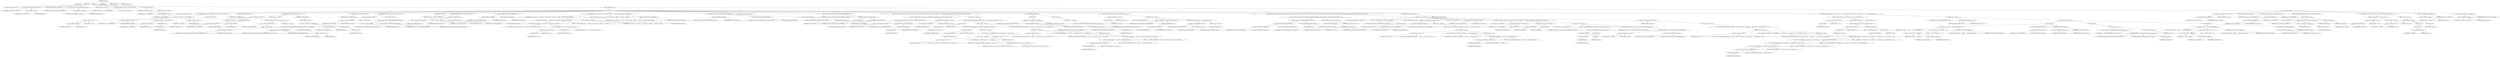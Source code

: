 digraph "execute" {  
"645" [label = <(METHOD,execute)<SUB>310</SUB>> ]
"23" [label = <(PARAM,this)<SUB>310</SUB>> ]
"646" [label = <(BLOCK,&lt;empty&gt;,&lt;empty&gt;)<SUB>310</SUB>> ]
"647" [label = <(LOCAL,File savedDir: java.io.File)> ]
"648" [label = <(&lt;operator&gt;.assignment,File savedDir = this.dir)<SUB>311</SUB>> ]
"649" [label = <(IDENTIFIER,savedDir,File savedDir = this.dir)<SUB>311</SUB>> ]
"650" [label = <(&lt;operator&gt;.fieldAccess,this.dir)<SUB>311</SUB>> ]
"651" [label = <(IDENTIFIER,this,File savedDir = this.dir)<SUB>311</SUB>> ]
"652" [label = <(FIELD_IDENTIFIER,dir,dir)<SUB>311</SUB>> ]
"653" [label = <(LOCAL,String savedAntFile: java.lang.String)> ]
"654" [label = <(&lt;operator&gt;.assignment,String savedAntFile = this.antFile)<SUB>312</SUB>> ]
"655" [label = <(IDENTIFIER,savedAntFile,String savedAntFile = this.antFile)<SUB>312</SUB>> ]
"656" [label = <(&lt;operator&gt;.fieldAccess,this.antFile)<SUB>312</SUB>> ]
"657" [label = <(IDENTIFIER,this,String savedAntFile = this.antFile)<SUB>312</SUB>> ]
"658" [label = <(FIELD_IDENTIFIER,antFile,antFile)<SUB>312</SUB>> ]
"21" [label = <(LOCAL,Vector locals: java.util.Vector)> ]
"659" [label = <(&lt;operator&gt;.assignment,Vector locals = new Vector(targets))<SUB>313</SUB>> ]
"660" [label = <(IDENTIFIER,locals,Vector locals = new Vector(targets))<SUB>313</SUB>> ]
"661" [label = <(&lt;operator&gt;.alloc,new Vector(targets))<SUB>313</SUB>> ]
"662" [label = <(&lt;init&gt;,new Vector(targets))<SUB>313</SUB>> ]
"20" [label = <(IDENTIFIER,locals,new Vector(targets))<SUB>313</SUB>> ]
"663" [label = <(&lt;operator&gt;.fieldAccess,this.targets)<SUB>313</SUB>> ]
"664" [label = <(IDENTIFIER,this,new Vector(targets))<SUB>313</SUB>> ]
"665" [label = <(FIELD_IDENTIFIER,targets,targets)<SUB>313</SUB>> ]
"666" [label = <(CONTROL_STRUCTURE,try,try)<SUB>314</SUB>> ]
"667" [label = <(BLOCK,try,try)<SUB>314</SUB>> ]
"668" [label = <(getNewProject,this.getNewProject())<SUB>315</SUB>> ]
"22" [label = <(IDENTIFIER,this,this.getNewProject())<SUB>315</SUB>> ]
"669" [label = <(CONTROL_STRUCTURE,if (dir == null &amp;&amp; inheritAll),if (dir == null &amp;&amp; inheritAll))<SUB>317</SUB>> ]
"670" [label = <(&lt;operator&gt;.logicalAnd,dir == null &amp;&amp; inheritAll)<SUB>317</SUB>> ]
"671" [label = <(&lt;operator&gt;.equals,dir == null)<SUB>317</SUB>> ]
"672" [label = <(&lt;operator&gt;.fieldAccess,this.dir)<SUB>317</SUB>> ]
"673" [label = <(IDENTIFIER,this,dir == null)<SUB>317</SUB>> ]
"674" [label = <(FIELD_IDENTIFIER,dir,dir)<SUB>317</SUB>> ]
"675" [label = <(LITERAL,null,dir == null)<SUB>317</SUB>> ]
"676" [label = <(&lt;operator&gt;.fieldAccess,this.inheritAll)<SUB>317</SUB>> ]
"677" [label = <(IDENTIFIER,this,dir == null &amp;&amp; inheritAll)<SUB>317</SUB>> ]
"678" [label = <(FIELD_IDENTIFIER,inheritAll,inheritAll)<SUB>317</SUB>> ]
"679" [label = <(BLOCK,&lt;empty&gt;,&lt;empty&gt;)<SUB>317</SUB>> ]
"680" [label = <(&lt;operator&gt;.assignment,this.dir = getBaseDir())<SUB>318</SUB>> ]
"681" [label = <(&lt;operator&gt;.fieldAccess,this.dir)<SUB>318</SUB>> ]
"682" [label = <(IDENTIFIER,this,this.dir = getBaseDir())<SUB>318</SUB>> ]
"683" [label = <(FIELD_IDENTIFIER,dir,dir)<SUB>318</SUB>> ]
"684" [label = <(getBaseDir,getBaseDir())<SUB>318</SUB>> ]
"685" [label = <(getProject,getProject())<SUB>318</SUB>> ]
"24" [label = <(IDENTIFIER,this,getProject())<SUB>318</SUB>> ]
"686" [label = <(initializeProject,this.initializeProject())<SUB>321</SUB>> ]
"25" [label = <(IDENTIFIER,this,this.initializeProject())<SUB>321</SUB>> ]
"687" [label = <(CONTROL_STRUCTURE,if (dir != null),if (dir != null))<SUB>323</SUB>> ]
"688" [label = <(&lt;operator&gt;.notEquals,dir != null)<SUB>323</SUB>> ]
"689" [label = <(&lt;operator&gt;.fieldAccess,this.dir)<SUB>323</SUB>> ]
"690" [label = <(IDENTIFIER,this,dir != null)<SUB>323</SUB>> ]
"691" [label = <(FIELD_IDENTIFIER,dir,dir)<SUB>323</SUB>> ]
"692" [label = <(LITERAL,null,dir != null)<SUB>323</SUB>> ]
"693" [label = <(BLOCK,&lt;empty&gt;,&lt;empty&gt;)<SUB>323</SUB>> ]
"694" [label = <(setBaseDir,setBaseDir(dir))<SUB>324</SUB>> ]
"695" [label = <(&lt;operator&gt;.fieldAccess,this.newProject)<SUB>324</SUB>> ]
"696" [label = <(IDENTIFIER,this,setBaseDir(dir))<SUB>324</SUB>> ]
"697" [label = <(FIELD_IDENTIFIER,newProject,newProject)<SUB>324</SUB>> ]
"698" [label = <(&lt;operator&gt;.fieldAccess,this.dir)<SUB>324</SUB>> ]
"699" [label = <(IDENTIFIER,this,setBaseDir(dir))<SUB>324</SUB>> ]
"700" [label = <(FIELD_IDENTIFIER,dir,dir)<SUB>324</SUB>> ]
"701" [label = <(CONTROL_STRUCTURE,if (savedDir != null),if (savedDir != null))<SUB>325</SUB>> ]
"702" [label = <(&lt;operator&gt;.notEquals,savedDir != null)<SUB>325</SUB>> ]
"703" [label = <(IDENTIFIER,savedDir,savedDir != null)<SUB>325</SUB>> ]
"704" [label = <(LITERAL,null,savedDir != null)<SUB>325</SUB>> ]
"705" [label = <(BLOCK,&lt;empty&gt;,&lt;empty&gt;)<SUB>325</SUB>> ]
"706" [label = <(setInheritedProperty,setInheritedProperty(MagicNames.PROJECT_BASEDIR, dir.getAbsolutePath()))<SUB>327</SUB>> ]
"707" [label = <(&lt;operator&gt;.fieldAccess,this.newProject)<SUB>327</SUB>> ]
"708" [label = <(IDENTIFIER,this,setInheritedProperty(MagicNames.PROJECT_BASEDIR, dir.getAbsolutePath()))<SUB>327</SUB>> ]
"709" [label = <(FIELD_IDENTIFIER,newProject,newProject)<SUB>327</SUB>> ]
"710" [label = <(&lt;operator&gt;.fieldAccess,MagicNames.PROJECT_BASEDIR)<SUB>327</SUB>> ]
"711" [label = <(IDENTIFIER,MagicNames,setInheritedProperty(MagicNames.PROJECT_BASEDIR, dir.getAbsolutePath()))<SUB>327</SUB>> ]
"712" [label = <(FIELD_IDENTIFIER,PROJECT_BASEDIR,PROJECT_BASEDIR)<SUB>327</SUB>> ]
"713" [label = <(getAbsolutePath,dir.getAbsolutePath())<SUB>328</SUB>> ]
"714" [label = <(&lt;operator&gt;.fieldAccess,this.dir)<SUB>328</SUB>> ]
"715" [label = <(IDENTIFIER,this,dir.getAbsolutePath())<SUB>328</SUB>> ]
"716" [label = <(FIELD_IDENTIFIER,dir,dir)<SUB>328</SUB>> ]
"717" [label = <(CONTROL_STRUCTURE,else,else)<SUB>330</SUB>> ]
"718" [label = <(BLOCK,&lt;empty&gt;,&lt;empty&gt;)<SUB>330</SUB>> ]
"719" [label = <(&lt;operator&gt;.assignment,this.dir = getBaseDir())<SUB>331</SUB>> ]
"720" [label = <(&lt;operator&gt;.fieldAccess,this.dir)<SUB>331</SUB>> ]
"721" [label = <(IDENTIFIER,this,this.dir = getBaseDir())<SUB>331</SUB>> ]
"722" [label = <(FIELD_IDENTIFIER,dir,dir)<SUB>331</SUB>> ]
"723" [label = <(getBaseDir,getBaseDir())<SUB>331</SUB>> ]
"724" [label = <(getProject,getProject())<SUB>331</SUB>> ]
"26" [label = <(IDENTIFIER,this,getProject())<SUB>331</SUB>> ]
"725" [label = <(overrideProperties,this.overrideProperties())<SUB>334</SUB>> ]
"27" [label = <(IDENTIFIER,this,this.overrideProperties())<SUB>334</SUB>> ]
"726" [label = <(CONTROL_STRUCTURE,if (antFile == null),if (antFile == null))<SUB>336</SUB>> ]
"727" [label = <(&lt;operator&gt;.equals,antFile == null)<SUB>336</SUB>> ]
"728" [label = <(&lt;operator&gt;.fieldAccess,this.antFile)<SUB>336</SUB>> ]
"729" [label = <(IDENTIFIER,this,antFile == null)<SUB>336</SUB>> ]
"730" [label = <(FIELD_IDENTIFIER,antFile,antFile)<SUB>336</SUB>> ]
"731" [label = <(LITERAL,null,antFile == null)<SUB>336</SUB>> ]
"732" [label = <(BLOCK,&lt;empty&gt;,&lt;empty&gt;)<SUB>336</SUB>> ]
"733" [label = <(&lt;operator&gt;.assignment,this.antFile = Main.DEFAULT_BUILD_FILENAME)<SUB>337</SUB>> ]
"734" [label = <(&lt;operator&gt;.fieldAccess,this.antFile)<SUB>337</SUB>> ]
"735" [label = <(IDENTIFIER,this,this.antFile = Main.DEFAULT_BUILD_FILENAME)<SUB>337</SUB>> ]
"736" [label = <(FIELD_IDENTIFIER,antFile,antFile)<SUB>337</SUB>> ]
"737" [label = <(&lt;operator&gt;.fieldAccess,Main.DEFAULT_BUILD_FILENAME)<SUB>337</SUB>> ]
"738" [label = <(IDENTIFIER,Main,this.antFile = Main.DEFAULT_BUILD_FILENAME)<SUB>337</SUB>> ]
"739" [label = <(FIELD_IDENTIFIER,DEFAULT_BUILD_FILENAME,DEFAULT_BUILD_FILENAME)<SUB>337</SUB>> ]
"740" [label = <(LOCAL,File file: java.io.File)> ]
"741" [label = <(&lt;operator&gt;.assignment,File file = resolveFile(dir, antFile))<SUB>340</SUB>> ]
"742" [label = <(IDENTIFIER,file,File file = resolveFile(dir, antFile))<SUB>340</SUB>> ]
"743" [label = <(resolveFile,resolveFile(dir, antFile))<SUB>340</SUB>> ]
"744" [label = <(&lt;operator&gt;.fieldAccess,Ant.FILE_UTILS)<SUB>340</SUB>> ]
"745" [label = <(IDENTIFIER,Ant,resolveFile(dir, antFile))<SUB>340</SUB>> ]
"746" [label = <(FIELD_IDENTIFIER,FILE_UTILS,FILE_UTILS)<SUB>340</SUB>> ]
"747" [label = <(&lt;operator&gt;.fieldAccess,this.dir)<SUB>340</SUB>> ]
"748" [label = <(IDENTIFIER,this,resolveFile(dir, antFile))<SUB>340</SUB>> ]
"749" [label = <(FIELD_IDENTIFIER,dir,dir)<SUB>340</SUB>> ]
"750" [label = <(&lt;operator&gt;.fieldAccess,this.antFile)<SUB>340</SUB>> ]
"751" [label = <(IDENTIFIER,this,resolveFile(dir, antFile))<SUB>340</SUB>> ]
"752" [label = <(FIELD_IDENTIFIER,antFile,antFile)<SUB>340</SUB>> ]
"753" [label = <(&lt;operator&gt;.assignment,this.antFile = file.getAbsolutePath())<SUB>341</SUB>> ]
"754" [label = <(&lt;operator&gt;.fieldAccess,this.antFile)<SUB>341</SUB>> ]
"755" [label = <(IDENTIFIER,this,this.antFile = file.getAbsolutePath())<SUB>341</SUB>> ]
"756" [label = <(FIELD_IDENTIFIER,antFile,antFile)<SUB>341</SUB>> ]
"757" [label = <(getAbsolutePath,file.getAbsolutePath())<SUB>341</SUB>> ]
"758" [label = <(IDENTIFIER,file,file.getAbsolutePath())<SUB>341</SUB>> ]
"759" [label = <(log,log(&quot;calling target(s) &quot; + ((locals.size() &gt; 0) ? locals.toString() : &quot;[default]&quot;) + &quot; in build file &quot; + antFile, Project.MSG_VERBOSE))<SUB>343</SUB>> ]
"28" [label = <(IDENTIFIER,this,log(&quot;calling target(s) &quot; + ((locals.size() &gt; 0) ? locals.toString() : &quot;[default]&quot;) + &quot; in build file &quot; + antFile, Project.MSG_VERBOSE))<SUB>343</SUB>> ]
"760" [label = <(&lt;operator&gt;.addition,&quot;calling target(s) &quot; + ((locals.size() &gt; 0) ? locals.toString() : &quot;[default]&quot;) + &quot; in build file &quot; + antFile)<SUB>343</SUB>> ]
"761" [label = <(&lt;operator&gt;.addition,&quot;calling target(s) &quot; + ((locals.size() &gt; 0) ? locals.toString() : &quot;[default]&quot;) + &quot; in build file &quot;)<SUB>343</SUB>> ]
"762" [label = <(&lt;operator&gt;.addition,&quot;calling target(s) &quot; + ((locals.size() &gt; 0) ? locals.toString() : &quot;[default]&quot;))<SUB>343</SUB>> ]
"763" [label = <(LITERAL,&quot;calling target(s) &quot;,&quot;calling target(s) &quot; + ((locals.size() &gt; 0) ? locals.toString() : &quot;[default]&quot;))<SUB>343</SUB>> ]
"764" [label = <(&lt;operator&gt;.conditional,(locals.size() &gt; 0) ? locals.toString() : &quot;[default]&quot;)<SUB>344</SUB>> ]
"765" [label = <(&lt;operator&gt;.greaterThan,locals.size() &gt; 0)<SUB>344</SUB>> ]
"766" [label = <(size,locals.size())<SUB>344</SUB>> ]
"767" [label = <(IDENTIFIER,locals,locals.size())<SUB>344</SUB>> ]
"768" [label = <(LITERAL,0,locals.size() &gt; 0)<SUB>344</SUB>> ]
"769" [label = <(toString,locals.toString())<SUB>344</SUB>> ]
"770" [label = <(IDENTIFIER,locals,locals.toString())<SUB>344</SUB>> ]
"771" [label = <(LITERAL,&quot;[default]&quot;,(locals.size() &gt; 0) ? locals.toString() : &quot;[default]&quot;)<SUB>344</SUB>> ]
"772" [label = <(LITERAL,&quot; in build file &quot;,&quot;calling target(s) &quot; + ((locals.size() &gt; 0) ? locals.toString() : &quot;[default]&quot;) + &quot; in build file &quot;)<SUB>345</SUB>> ]
"773" [label = <(&lt;operator&gt;.fieldAccess,this.antFile)<SUB>345</SUB>> ]
"774" [label = <(IDENTIFIER,this,&quot;calling target(s) &quot; + ((locals.size() &gt; 0) ? locals.toString() : &quot;[default]&quot;) + &quot; in build file &quot; + antFile)<SUB>345</SUB>> ]
"775" [label = <(FIELD_IDENTIFIER,antFile,antFile)<SUB>345</SUB>> ]
"776" [label = <(&lt;operator&gt;.fieldAccess,Project.MSG_VERBOSE)<SUB>345</SUB>> ]
"777" [label = <(IDENTIFIER,Project,log(&quot;calling target(s) &quot; + ((locals.size() &gt; 0) ? locals.toString() : &quot;[default]&quot;) + &quot; in build file &quot; + antFile, Project.MSG_VERBOSE))<SUB>345</SUB>> ]
"778" [label = <(FIELD_IDENTIFIER,MSG_VERBOSE,MSG_VERBOSE)<SUB>345</SUB>> ]
"779" [label = <(setUserProperty,setUserProperty(MagicNames.ANT_FILE, antFile))<SUB>346</SUB>> ]
"780" [label = <(&lt;operator&gt;.fieldAccess,this.newProject)<SUB>346</SUB>> ]
"781" [label = <(IDENTIFIER,this,setUserProperty(MagicNames.ANT_FILE, antFile))<SUB>346</SUB>> ]
"782" [label = <(FIELD_IDENTIFIER,newProject,newProject)<SUB>346</SUB>> ]
"783" [label = <(&lt;operator&gt;.fieldAccess,MagicNames.ANT_FILE)<SUB>346</SUB>> ]
"784" [label = <(IDENTIFIER,MagicNames,setUserProperty(MagicNames.ANT_FILE, antFile))<SUB>346</SUB>> ]
"785" [label = <(FIELD_IDENTIFIER,ANT_FILE,ANT_FILE)<SUB>346</SUB>> ]
"786" [label = <(&lt;operator&gt;.fieldAccess,this.antFile)<SUB>346</SUB>> ]
"787" [label = <(IDENTIFIER,this,setUserProperty(MagicNames.ANT_FILE, antFile))<SUB>346</SUB>> ]
"788" [label = <(FIELD_IDENTIFIER,antFile,antFile)<SUB>346</SUB>> ]
"789" [label = <(LOCAL,String thisAntFile: java.lang.String)> ]
"790" [label = <(&lt;operator&gt;.assignment,String thisAntFile = getProperty(MagicNames.ANT_FILE))<SUB>348</SUB>> ]
"791" [label = <(IDENTIFIER,thisAntFile,String thisAntFile = getProperty(MagicNames.ANT_FILE))<SUB>348</SUB>> ]
"792" [label = <(getProperty,getProperty(MagicNames.ANT_FILE))<SUB>348</SUB>> ]
"793" [label = <(getProject,getProject())<SUB>348</SUB>> ]
"29" [label = <(IDENTIFIER,this,getProject())<SUB>348</SUB>> ]
"794" [label = <(&lt;operator&gt;.fieldAccess,MagicNames.ANT_FILE)<SUB>348</SUB>> ]
"795" [label = <(IDENTIFIER,MagicNames,getProperty(MagicNames.ANT_FILE))<SUB>348</SUB>> ]
"796" [label = <(FIELD_IDENTIFIER,ANT_FILE,ANT_FILE)<SUB>348</SUB>> ]
"797" [label = <(CONTROL_STRUCTURE,if (thisAntFile != null &amp;&amp; file.equals(getProject().resolveFile(thisAntFile)) &amp;&amp; getOwningTarget() != null),if (thisAntFile != null &amp;&amp; file.equals(getProject().resolveFile(thisAntFile)) &amp;&amp; getOwningTarget() != null))<SUB>351</SUB>> ]
"798" [label = <(&lt;operator&gt;.logicalAnd,thisAntFile != null &amp;&amp; file.equals(getProject().resolveFile(thisAntFile)) &amp;&amp; getOwningTarget() != null)<SUB>351</SUB>> ]
"799" [label = <(&lt;operator&gt;.logicalAnd,thisAntFile != null &amp;&amp; file.equals(getProject().resolveFile(thisAntFile)))<SUB>351</SUB>> ]
"800" [label = <(&lt;operator&gt;.notEquals,thisAntFile != null)<SUB>351</SUB>> ]
"801" [label = <(IDENTIFIER,thisAntFile,thisAntFile != null)<SUB>351</SUB>> ]
"802" [label = <(LITERAL,null,thisAntFile != null)<SUB>351</SUB>> ]
"803" [label = <(equals,equals(getProject().resolveFile(thisAntFile)))<SUB>352</SUB>> ]
"804" [label = <(IDENTIFIER,file,equals(getProject().resolveFile(thisAntFile)))<SUB>352</SUB>> ]
"805" [label = <(resolveFile,resolveFile(thisAntFile))<SUB>352</SUB>> ]
"806" [label = <(getProject,getProject())<SUB>352</SUB>> ]
"30" [label = <(IDENTIFIER,this,getProject())<SUB>352</SUB>> ]
"807" [label = <(IDENTIFIER,thisAntFile,resolveFile(thisAntFile))<SUB>352</SUB>> ]
"808" [label = <(&lt;operator&gt;.notEquals,getOwningTarget() != null)<SUB>353</SUB>> ]
"809" [label = <(getOwningTarget,getOwningTarget())<SUB>353</SUB>> ]
"31" [label = <(IDENTIFIER,this,getOwningTarget())<SUB>353</SUB>> ]
"810" [label = <(LITERAL,null,getOwningTarget() != null)<SUB>353</SUB>> ]
"811" [label = <(BLOCK,&lt;empty&gt;,&lt;empty&gt;)<SUB>353</SUB>> ]
"812" [label = <(CONTROL_STRUCTURE,if (getOwningTarget().getName().equals(&quot;&quot;)),if (getOwningTarget().getName().equals(&quot;&quot;)))<SUB>355</SUB>> ]
"813" [label = <(equals,equals(&quot;&quot;))<SUB>355</SUB>> ]
"814" [label = <(getName,getName())<SUB>355</SUB>> ]
"815" [label = <(getOwningTarget,getOwningTarget())<SUB>355</SUB>> ]
"32" [label = <(IDENTIFIER,this,getOwningTarget())<SUB>355</SUB>> ]
"816" [label = <(LITERAL,&quot;&quot;,equals(&quot;&quot;))<SUB>355</SUB>> ]
"817" [label = <(BLOCK,&lt;empty&gt;,&lt;empty&gt;)<SUB>355</SUB>> ]
"818" [label = <(CONTROL_STRUCTURE,if (getTaskName().equals(&quot;antcall&quot;)),if (getTaskName().equals(&quot;antcall&quot;)))<SUB>356</SUB>> ]
"819" [label = <(equals,equals(&quot;antcall&quot;))<SUB>356</SUB>> ]
"820" [label = <(getTaskName,getTaskName())<SUB>356</SUB>> ]
"33" [label = <(IDENTIFIER,this,getTaskName())<SUB>356</SUB>> ]
"821" [label = <(LITERAL,&quot;antcall&quot;,equals(&quot;antcall&quot;))<SUB>356</SUB>> ]
"822" [label = <(BLOCK,&lt;empty&gt;,&lt;empty&gt;)<SUB>356</SUB>> ]
"823" [label = <(&lt;operator&gt;.throw,throw new BuildException(&quot;antcall must not be used at&quot; + &quot; the top level.&quot;);)<SUB>357</SUB>> ]
"824" [label = <(BLOCK,&lt;empty&gt;,&lt;empty&gt;)<SUB>357</SUB>> ]
"825" [label = <(&lt;operator&gt;.assignment,&lt;empty&gt;)> ]
"826" [label = <(IDENTIFIER,$obj8,&lt;empty&gt;)> ]
"827" [label = <(&lt;operator&gt;.alloc,new BuildException(&quot;antcall must not be used at&quot; + &quot; the top level.&quot;))<SUB>357</SUB>> ]
"828" [label = <(&lt;init&gt;,new BuildException(&quot;antcall must not be used at&quot; + &quot; the top level.&quot;))<SUB>357</SUB>> ]
"829" [label = <(IDENTIFIER,$obj8,new BuildException(&quot;antcall must not be used at&quot; + &quot; the top level.&quot;))> ]
"830" [label = <(&lt;operator&gt;.addition,&quot;antcall must not be used at&quot; + &quot; the top level.&quot;)<SUB>357</SUB>> ]
"831" [label = <(LITERAL,&quot;antcall must not be used at&quot;,&quot;antcall must not be used at&quot; + &quot; the top level.&quot;)<SUB>357</SUB>> ]
"832" [label = <(LITERAL,&quot; the top level.&quot;,&quot;antcall must not be used at&quot; + &quot; the top level.&quot;)<SUB>358</SUB>> ]
"833" [label = <(IDENTIFIER,$obj8,&lt;empty&gt;)> ]
"834" [label = <(&lt;operator&gt;.throw,throw new BuildException(getTaskName() + &quot; task at the&quot; + &quot; top level must not invoke&quot; + &quot; its own build file.&quot;);)<SUB>360</SUB>> ]
"835" [label = <(BLOCK,&lt;empty&gt;,&lt;empty&gt;)<SUB>360</SUB>> ]
"836" [label = <(&lt;operator&gt;.assignment,&lt;empty&gt;)> ]
"837" [label = <(IDENTIFIER,$obj9,&lt;empty&gt;)> ]
"838" [label = <(&lt;operator&gt;.alloc,new BuildException(getTaskName() + &quot; task at the&quot; + &quot; top level must not invoke&quot; + &quot; its own build file.&quot;))<SUB>360</SUB>> ]
"839" [label = <(&lt;init&gt;,new BuildException(getTaskName() + &quot; task at the&quot; + &quot; top level must not invoke&quot; + &quot; its own build file.&quot;))<SUB>360</SUB>> ]
"840" [label = <(IDENTIFIER,$obj9,new BuildException(getTaskName() + &quot; task at the&quot; + &quot; top level must not invoke&quot; + &quot; its own build file.&quot;))> ]
"841" [label = <(&lt;operator&gt;.addition,getTaskName() + &quot; task at the&quot; + &quot; top level must not invoke&quot; + &quot; its own build file.&quot;)<SUB>360</SUB>> ]
"842" [label = <(&lt;operator&gt;.addition,getTaskName() + &quot; task at the&quot; + &quot; top level must not invoke&quot;)<SUB>360</SUB>> ]
"843" [label = <(&lt;operator&gt;.addition,getTaskName() + &quot; task at the&quot;)<SUB>360</SUB>> ]
"844" [label = <(getTaskName,getTaskName())<SUB>360</SUB>> ]
"34" [label = <(IDENTIFIER,this,getTaskName())<SUB>360</SUB>> ]
"845" [label = <(LITERAL,&quot; task at the&quot;,getTaskName() + &quot; task at the&quot;)<SUB>360</SUB>> ]
"846" [label = <(LITERAL,&quot; top level must not invoke&quot;,getTaskName() + &quot; task at the&quot; + &quot; top level must not invoke&quot;)<SUB>361</SUB>> ]
"847" [label = <(LITERAL,&quot; its own build file.&quot;,getTaskName() + &quot; task at the&quot; + &quot; top level must not invoke&quot; + &quot; its own build file.&quot;)<SUB>362</SUB>> ]
"848" [label = <(IDENTIFIER,$obj9,&lt;empty&gt;)> ]
"849" [label = <(CONTROL_STRUCTURE,try,try)<SUB>366</SUB>> ]
"850" [label = <(BLOCK,try,try)<SUB>366</SUB>> ]
"851" [label = <(configureProject,configureProject(newProject, file))<SUB>367</SUB>> ]
"852" [label = <(IDENTIFIER,ProjectHelper,configureProject(newProject, file))<SUB>367</SUB>> ]
"853" [label = <(&lt;operator&gt;.fieldAccess,this.newProject)<SUB>367</SUB>> ]
"854" [label = <(IDENTIFIER,this,configureProject(newProject, file))<SUB>367</SUB>> ]
"855" [label = <(FIELD_IDENTIFIER,newProject,newProject)<SUB>367</SUB>> ]
"856" [label = <(IDENTIFIER,file,configureProject(newProject, file))<SUB>367</SUB>> ]
"857" [label = <(BLOCK,catch,catch)> ]
"858" [label = <(BLOCK,&lt;empty&gt;,&lt;empty&gt;)<SUB>368</SUB>> ]
"859" [label = <(&lt;operator&gt;.throw,throw ProjectHelper.addLocationToBuildException(ex, getLocation());)<SUB>369</SUB>> ]
"860" [label = <(addLocationToBuildException,addLocationToBuildException(ex, getLocation()))<SUB>369</SUB>> ]
"861" [label = <(IDENTIFIER,ProjectHelper,addLocationToBuildException(ex, getLocation()))<SUB>369</SUB>> ]
"862" [label = <(IDENTIFIER,ex,addLocationToBuildException(ex, getLocation()))<SUB>370</SUB>> ]
"863" [label = <(getLocation,getLocation())<SUB>370</SUB>> ]
"35" [label = <(IDENTIFIER,this,getLocation())<SUB>370</SUB>> ]
"864" [label = <(CONTROL_STRUCTURE,if (locals.size() == 0),if (locals.size() == 0))<SUB>373</SUB>> ]
"865" [label = <(&lt;operator&gt;.equals,locals.size() == 0)<SUB>373</SUB>> ]
"866" [label = <(size,locals.size())<SUB>373</SUB>> ]
"867" [label = <(IDENTIFIER,locals,locals.size())<SUB>373</SUB>> ]
"868" [label = <(LITERAL,0,locals.size() == 0)<SUB>373</SUB>> ]
"869" [label = <(BLOCK,&lt;empty&gt;,&lt;empty&gt;)<SUB>373</SUB>> ]
"870" [label = <(LOCAL,String defaultTarget: java.lang.String)> ]
"871" [label = <(&lt;operator&gt;.assignment,String defaultTarget = getDefaultTarget())<SUB>374</SUB>> ]
"872" [label = <(IDENTIFIER,defaultTarget,String defaultTarget = getDefaultTarget())<SUB>374</SUB>> ]
"873" [label = <(getDefaultTarget,getDefaultTarget())<SUB>374</SUB>> ]
"874" [label = <(&lt;operator&gt;.fieldAccess,this.newProject)<SUB>374</SUB>> ]
"875" [label = <(IDENTIFIER,this,getDefaultTarget())<SUB>374</SUB>> ]
"876" [label = <(FIELD_IDENTIFIER,newProject,newProject)<SUB>374</SUB>> ]
"877" [label = <(CONTROL_STRUCTURE,if (defaultTarget != null),if (defaultTarget != null))<SUB>375</SUB>> ]
"878" [label = <(&lt;operator&gt;.notEquals,defaultTarget != null)<SUB>375</SUB>> ]
"879" [label = <(IDENTIFIER,defaultTarget,defaultTarget != null)<SUB>375</SUB>> ]
"880" [label = <(LITERAL,null,defaultTarget != null)<SUB>375</SUB>> ]
"881" [label = <(BLOCK,&lt;empty&gt;,&lt;empty&gt;)<SUB>375</SUB>> ]
"882" [label = <(add,locals.add(defaultTarget))<SUB>376</SUB>> ]
"883" [label = <(IDENTIFIER,locals,locals.add(defaultTarget))<SUB>376</SUB>> ]
"884" [label = <(IDENTIFIER,defaultTarget,locals.add(defaultTarget))<SUB>376</SUB>> ]
"885" [label = <(CONTROL_STRUCTURE,if (newProject.getProperty(MagicNames.ANT_FILE).equals(getProject().getProperty(MagicNames.ANT_FILE)) &amp;&amp; getOwningTarget() != null),if (newProject.getProperty(MagicNames.ANT_FILE).equals(getProject().getProperty(MagicNames.ANT_FILE)) &amp;&amp; getOwningTarget() != null))<SUB>380</SUB>> ]
"886" [label = <(&lt;operator&gt;.logicalAnd,newProject.getProperty(MagicNames.ANT_FILE).equals(getProject().getProperty(MagicNames.ANT_FILE)) &amp;&amp; getOwningTarget() != null)<SUB>380</SUB>> ]
"887" [label = <(equals,equals(getProject().getProperty(MagicNames.ANT_FILE)))<SUB>380</SUB>> ]
"888" [label = <(getProperty,getProperty(MagicNames.ANT_FILE))<SUB>380</SUB>> ]
"889" [label = <(&lt;operator&gt;.fieldAccess,this.newProject)<SUB>380</SUB>> ]
"890" [label = <(IDENTIFIER,this,getProperty(MagicNames.ANT_FILE))<SUB>380</SUB>> ]
"891" [label = <(FIELD_IDENTIFIER,newProject,newProject)<SUB>380</SUB>> ]
"892" [label = <(&lt;operator&gt;.fieldAccess,MagicNames.ANT_FILE)<SUB>380</SUB>> ]
"893" [label = <(IDENTIFIER,MagicNames,getProperty(MagicNames.ANT_FILE))<SUB>380</SUB>> ]
"894" [label = <(FIELD_IDENTIFIER,ANT_FILE,ANT_FILE)<SUB>380</SUB>> ]
"895" [label = <(getProperty,getProperty(MagicNames.ANT_FILE))<SUB>381</SUB>> ]
"896" [label = <(getProject,getProject())<SUB>381</SUB>> ]
"36" [label = <(IDENTIFIER,this,getProject())<SUB>381</SUB>> ]
"897" [label = <(&lt;operator&gt;.fieldAccess,MagicNames.ANT_FILE)<SUB>381</SUB>> ]
"898" [label = <(IDENTIFIER,MagicNames,getProperty(MagicNames.ANT_FILE))<SUB>381</SUB>> ]
"899" [label = <(FIELD_IDENTIFIER,ANT_FILE,ANT_FILE)<SUB>381</SUB>> ]
"900" [label = <(&lt;operator&gt;.notEquals,getOwningTarget() != null)<SUB>382</SUB>> ]
"901" [label = <(getOwningTarget,getOwningTarget())<SUB>382</SUB>> ]
"37" [label = <(IDENTIFIER,this,getOwningTarget())<SUB>382</SUB>> ]
"902" [label = <(LITERAL,null,getOwningTarget() != null)<SUB>382</SUB>> ]
"903" [label = <(BLOCK,&lt;empty&gt;,&lt;empty&gt;)<SUB>382</SUB>> ]
"904" [label = <(LOCAL,String owningTargetName: java.lang.String)> ]
"905" [label = <(&lt;operator&gt;.assignment,String owningTargetName = getName())<SUB>384</SUB>> ]
"906" [label = <(IDENTIFIER,owningTargetName,String owningTargetName = getName())<SUB>384</SUB>> ]
"907" [label = <(getName,getName())<SUB>384</SUB>> ]
"908" [label = <(getOwningTarget,getOwningTarget())<SUB>384</SUB>> ]
"38" [label = <(IDENTIFIER,this,getOwningTarget())<SUB>384</SUB>> ]
"909" [label = <(CONTROL_STRUCTURE,if (locals.contains(owningTargetName)),if (locals.contains(owningTargetName)))<SUB>386</SUB>> ]
"910" [label = <(contains,locals.contains(owningTargetName))<SUB>386</SUB>> ]
"911" [label = <(IDENTIFIER,locals,locals.contains(owningTargetName))<SUB>386</SUB>> ]
"912" [label = <(IDENTIFIER,owningTargetName,locals.contains(owningTargetName))<SUB>386</SUB>> ]
"913" [label = <(BLOCK,&lt;empty&gt;,&lt;empty&gt;)<SUB>386</SUB>> ]
"914" [label = <(&lt;operator&gt;.throw,throw new BuildException(getTaskName() + &quot; task calling &quot; + &quot;its own parent target.&quot;);)<SUB>387</SUB>> ]
"915" [label = <(BLOCK,&lt;empty&gt;,&lt;empty&gt;)<SUB>387</SUB>> ]
"916" [label = <(&lt;operator&gt;.assignment,&lt;empty&gt;)> ]
"917" [label = <(IDENTIFIER,$obj10,&lt;empty&gt;)> ]
"918" [label = <(&lt;operator&gt;.alloc,new BuildException(getTaskName() + &quot; task calling &quot; + &quot;its own parent target.&quot;))<SUB>387</SUB>> ]
"919" [label = <(&lt;init&gt;,new BuildException(getTaskName() + &quot; task calling &quot; + &quot;its own parent target.&quot;))<SUB>387</SUB>> ]
"920" [label = <(IDENTIFIER,$obj10,new BuildException(getTaskName() + &quot; task calling &quot; + &quot;its own parent target.&quot;))> ]
"921" [label = <(&lt;operator&gt;.addition,getTaskName() + &quot; task calling &quot; + &quot;its own parent target.&quot;)<SUB>387</SUB>> ]
"922" [label = <(&lt;operator&gt;.addition,getTaskName() + &quot; task calling &quot;)<SUB>387</SUB>> ]
"923" [label = <(getTaskName,getTaskName())<SUB>387</SUB>> ]
"39" [label = <(IDENTIFIER,this,getTaskName())<SUB>387</SUB>> ]
"924" [label = <(LITERAL,&quot; task calling &quot;,getTaskName() + &quot; task calling &quot;)<SUB>387</SUB>> ]
"925" [label = <(LITERAL,&quot;its own parent target.&quot;,getTaskName() + &quot; task calling &quot; + &quot;its own parent target.&quot;)<SUB>388</SUB>> ]
"926" [label = <(IDENTIFIER,$obj10,&lt;empty&gt;)> ]
"927" [label = <(LOCAL,boolean circular: boolean)> ]
"928" [label = <(&lt;operator&gt;.assignment,boolean circular = false)<SUB>390</SUB>> ]
"929" [label = <(IDENTIFIER,circular,boolean circular = false)<SUB>390</SUB>> ]
"930" [label = <(LITERAL,false,boolean circular = false)<SUB>390</SUB>> ]
"931" [label = <(CONTROL_STRUCTURE,for (Iterator it = locals.iterator(); Some(!circular &amp;&amp; it.hasNext()); ),for (Iterator it = locals.iterator(); Some(!circular &amp;&amp; it.hasNext()); ))<SUB>391</SUB>> ]
"932" [label = <(LOCAL,Iterator it: java.util.Iterator)> ]
"933" [label = <(&lt;operator&gt;.assignment,Iterator it = locals.iterator())<SUB>391</SUB>> ]
"934" [label = <(IDENTIFIER,it,Iterator it = locals.iterator())<SUB>391</SUB>> ]
"935" [label = <(iterator,locals.iterator())<SUB>391</SUB>> ]
"936" [label = <(IDENTIFIER,locals,locals.iterator())<SUB>391</SUB>> ]
"937" [label = <(&lt;operator&gt;.logicalAnd,!circular &amp;&amp; it.hasNext())<SUB>392</SUB>> ]
"938" [label = <(&lt;operator&gt;.logicalNot,!circular)<SUB>392</SUB>> ]
"939" [label = <(IDENTIFIER,circular,!circular)<SUB>392</SUB>> ]
"940" [label = <(hasNext,it.hasNext())<SUB>392</SUB>> ]
"941" [label = <(IDENTIFIER,it,it.hasNext())<SUB>392</SUB>> ]
"942" [label = <(BLOCK,&lt;empty&gt;,&lt;empty&gt;)<SUB>392</SUB>> ]
"943" [label = <(LOCAL,Target other: org.apache.tools.ant.Target)> ]
"944" [label = <(&lt;operator&gt;.assignment,Target other = (Target) (getProject().getTargets().get(it.next())))<SUB>393</SUB>> ]
"945" [label = <(IDENTIFIER,other,Target other = (Target) (getProject().getTargets().get(it.next())))<SUB>393</SUB>> ]
"946" [label = <(&lt;operator&gt;.cast,(Target) (getProject().getTargets().get(it.next())))<SUB>394</SUB>> ]
"947" [label = <(TYPE_REF,Target,Target)<SUB>394</SUB>> ]
"948" [label = <(get,get(it.next()))<SUB>394</SUB>> ]
"949" [label = <(getTargets,getTargets())<SUB>394</SUB>> ]
"950" [label = <(getProject,getProject())<SUB>394</SUB>> ]
"40" [label = <(IDENTIFIER,this,getProject())<SUB>394</SUB>> ]
"951" [label = <(next,it.next())<SUB>394</SUB>> ]
"952" [label = <(IDENTIFIER,it,it.next())<SUB>394</SUB>> ]
"953" [label = <(&lt;operators&gt;.assignmentOr,circular |= other != null &amp;&amp; other.dependsOn(owningTargetName))<SUB>395</SUB>> ]
"954" [label = <(IDENTIFIER,circular,circular |= other != null &amp;&amp; other.dependsOn(owningTargetName))<SUB>395</SUB>> ]
"955" [label = <(&lt;operator&gt;.logicalAnd,other != null &amp;&amp; other.dependsOn(owningTargetName))<SUB>395</SUB>> ]
"956" [label = <(&lt;operator&gt;.notEquals,other != null)<SUB>395</SUB>> ]
"957" [label = <(IDENTIFIER,other,other != null)<SUB>395</SUB>> ]
"958" [label = <(LITERAL,null,other != null)<SUB>395</SUB>> ]
"959" [label = <(dependsOn,dependsOn(owningTargetName))<SUB>396</SUB>> ]
"960" [label = <(IDENTIFIER,other,dependsOn(owningTargetName))<SUB>396</SUB>> ]
"961" [label = <(IDENTIFIER,owningTargetName,dependsOn(owningTargetName))<SUB>396</SUB>> ]
"962" [label = <(CONTROL_STRUCTURE,if (circular),if (circular))<SUB>398</SUB>> ]
"963" [label = <(IDENTIFIER,circular,if (circular))<SUB>398</SUB>> ]
"964" [label = <(BLOCK,&lt;empty&gt;,&lt;empty&gt;)<SUB>398</SUB>> ]
"965" [label = <(&lt;operator&gt;.throw,throw new BuildException(getTaskName() + &quot; task calling a target&quot; + &quot; that depends on&quot; + &quot; its parent target \'&quot; + owningTargetName + &quot;\'.&quot;);)<SUB>399</SUB>> ]
"966" [label = <(BLOCK,&lt;empty&gt;,&lt;empty&gt;)<SUB>399</SUB>> ]
"967" [label = <(&lt;operator&gt;.assignment,&lt;empty&gt;)> ]
"968" [label = <(IDENTIFIER,$obj11,&lt;empty&gt;)> ]
"969" [label = <(&lt;operator&gt;.alloc,new BuildException(getTaskName() + &quot; task calling a target&quot; + &quot; that depends on&quot; + &quot; its parent target \'&quot; + owningTargetName + &quot;\'.&quot;))<SUB>399</SUB>> ]
"970" [label = <(&lt;init&gt;,new BuildException(getTaskName() + &quot; task calling a target&quot; + &quot; that depends on&quot; + &quot; its parent target \'&quot; + owningTargetName + &quot;\'.&quot;))<SUB>399</SUB>> ]
"971" [label = <(IDENTIFIER,$obj11,new BuildException(getTaskName() + &quot; task calling a target&quot; + &quot; that depends on&quot; + &quot; its parent target \'&quot; + owningTargetName + &quot;\'.&quot;))> ]
"972" [label = <(&lt;operator&gt;.addition,getTaskName() + &quot; task calling a target&quot; + &quot; that depends on&quot; + &quot; its parent target \'&quot; + owningTargetName + &quot;\'.&quot;)<SUB>399</SUB>> ]
"973" [label = <(&lt;operator&gt;.addition,getTaskName() + &quot; task calling a target&quot; + &quot; that depends on&quot; + &quot; its parent target \'&quot; + owningTargetName)<SUB>399</SUB>> ]
"974" [label = <(&lt;operator&gt;.addition,getTaskName() + &quot; task calling a target&quot; + &quot; that depends on&quot; + &quot; its parent target \'&quot;)<SUB>399</SUB>> ]
"975" [label = <(&lt;operator&gt;.addition,getTaskName() + &quot; task calling a target&quot; + &quot; that depends on&quot;)<SUB>399</SUB>> ]
"976" [label = <(&lt;operator&gt;.addition,getTaskName() + &quot; task calling a target&quot;)<SUB>399</SUB>> ]
"977" [label = <(getTaskName,getTaskName())<SUB>399</SUB>> ]
"41" [label = <(IDENTIFIER,this,getTaskName())<SUB>399</SUB>> ]
"978" [label = <(LITERAL,&quot; task calling a target&quot;,getTaskName() + &quot; task calling a target&quot;)<SUB>400</SUB>> ]
"979" [label = <(LITERAL,&quot; that depends on&quot;,getTaskName() + &quot; task calling a target&quot; + &quot; that depends on&quot;)<SUB>401</SUB>> ]
"980" [label = <(LITERAL,&quot; its parent target \'&quot;,getTaskName() + &quot; task calling a target&quot; + &quot; that depends on&quot; + &quot; its parent target \'&quot;)<SUB>402</SUB>> ]
"981" [label = <(IDENTIFIER,owningTargetName,getTaskName() + &quot; task calling a target&quot; + &quot; that depends on&quot; + &quot; its parent target \'&quot; + owningTargetName)<SUB>403</SUB>> ]
"982" [label = <(LITERAL,&quot;\'.&quot;,getTaskName() + &quot; task calling a target&quot; + &quot; that depends on&quot; + &quot; its parent target \'&quot; + owningTargetName + &quot;\'.&quot;)<SUB>404</SUB>> ]
"983" [label = <(IDENTIFIER,$obj11,&lt;empty&gt;)> ]
"984" [label = <(addReferences,this.addReferences())<SUB>408</SUB>> ]
"42" [label = <(IDENTIFIER,this,this.addReferences())<SUB>408</SUB>> ]
"985" [label = <(CONTROL_STRUCTURE,if (locals.size() &gt; 0 &amp;&amp; !(locals.size() == 1 &amp;&amp; &quot;&quot;.equals(locals.get(0)))),if (locals.size() &gt; 0 &amp;&amp; !(locals.size() == 1 &amp;&amp; &quot;&quot;.equals(locals.get(0)))))<SUB>410</SUB>> ]
"986" [label = <(&lt;operator&gt;.logicalAnd,locals.size() &gt; 0 &amp;&amp; !(locals.size() == 1 &amp;&amp; &quot;&quot;.equals(locals.get(0))))<SUB>410</SUB>> ]
"987" [label = <(&lt;operator&gt;.greaterThan,locals.size() &gt; 0)<SUB>410</SUB>> ]
"988" [label = <(size,locals.size())<SUB>410</SUB>> ]
"989" [label = <(IDENTIFIER,locals,locals.size())<SUB>410</SUB>> ]
"990" [label = <(LITERAL,0,locals.size() &gt; 0)<SUB>410</SUB>> ]
"991" [label = <(&lt;operator&gt;.logicalNot,!(locals.size() == 1 &amp;&amp; &quot;&quot;.equals(locals.get(0))))<SUB>410</SUB>> ]
"992" [label = <(&lt;operator&gt;.logicalAnd,locals.size() == 1 &amp;&amp; &quot;&quot;.equals(locals.get(0)))<SUB>410</SUB>> ]
"993" [label = <(&lt;operator&gt;.equals,locals.size() == 1)<SUB>410</SUB>> ]
"994" [label = <(size,locals.size())<SUB>410</SUB>> ]
"995" [label = <(IDENTIFIER,locals,locals.size())<SUB>410</SUB>> ]
"996" [label = <(LITERAL,1,locals.size() == 1)<SUB>410</SUB>> ]
"997" [label = <(equals,this.equals(locals.get(0)))<SUB>411</SUB>> ]
"998" [label = <(LITERAL,&quot;&quot;,this.equals(locals.get(0)))<SUB>411</SUB>> ]
"999" [label = <(get,locals.get(0))<SUB>411</SUB>> ]
"1000" [label = <(IDENTIFIER,locals,locals.get(0))<SUB>411</SUB>> ]
"1001" [label = <(LITERAL,0,locals.get(0))<SUB>411</SUB>> ]
"1002" [label = <(BLOCK,&lt;empty&gt;,&lt;empty&gt;)<SUB>411</SUB>> ]
"1003" [label = <(LOCAL,BuildException be: org.apache.tools.ant.BuildException)> ]
"1004" [label = <(&lt;operator&gt;.assignment,BuildException be = null)<SUB>412</SUB>> ]
"1005" [label = <(IDENTIFIER,be,BuildException be = null)<SUB>412</SUB>> ]
"1006" [label = <(LITERAL,null,BuildException be = null)<SUB>412</SUB>> ]
"1007" [label = <(CONTROL_STRUCTURE,try,try)<SUB>413</SUB>> ]
"1008" [label = <(BLOCK,try,try)<SUB>413</SUB>> ]
"1009" [label = <(log,log(&quot;Entering &quot; + antFile + &quot;...&quot;, Project.MSG_VERBOSE))<SUB>414</SUB>> ]
"43" [label = <(IDENTIFIER,this,log(&quot;Entering &quot; + antFile + &quot;...&quot;, Project.MSG_VERBOSE))<SUB>414</SUB>> ]
"1010" [label = <(&lt;operator&gt;.addition,&quot;Entering &quot; + antFile + &quot;...&quot;)<SUB>414</SUB>> ]
"1011" [label = <(&lt;operator&gt;.addition,&quot;Entering &quot; + antFile)<SUB>414</SUB>> ]
"1012" [label = <(LITERAL,&quot;Entering &quot;,&quot;Entering &quot; + antFile)<SUB>414</SUB>> ]
"1013" [label = <(&lt;operator&gt;.fieldAccess,this.antFile)<SUB>414</SUB>> ]
"1014" [label = <(IDENTIFIER,this,&quot;Entering &quot; + antFile)<SUB>414</SUB>> ]
"1015" [label = <(FIELD_IDENTIFIER,antFile,antFile)<SUB>414</SUB>> ]
"1016" [label = <(LITERAL,&quot;...&quot;,&quot;Entering &quot; + antFile + &quot;...&quot;)<SUB>414</SUB>> ]
"1017" [label = <(&lt;operator&gt;.fieldAccess,Project.MSG_VERBOSE)<SUB>414</SUB>> ]
"1018" [label = <(IDENTIFIER,Project,log(&quot;Entering &quot; + antFile + &quot;...&quot;, Project.MSG_VERBOSE))<SUB>414</SUB>> ]
"1019" [label = <(FIELD_IDENTIFIER,MSG_VERBOSE,MSG_VERBOSE)<SUB>414</SUB>> ]
"1020" [label = <(fireSubBuildStarted,fireSubBuildStarted())<SUB>415</SUB>> ]
"1021" [label = <(&lt;operator&gt;.fieldAccess,this.newProject)<SUB>415</SUB>> ]
"1022" [label = <(IDENTIFIER,this,fireSubBuildStarted())<SUB>415</SUB>> ]
"1023" [label = <(FIELD_IDENTIFIER,newProject,newProject)<SUB>415</SUB>> ]
"1024" [label = <(executeTargets,executeTargets(locals))<SUB>416</SUB>> ]
"1025" [label = <(&lt;operator&gt;.fieldAccess,this.newProject)<SUB>416</SUB>> ]
"1026" [label = <(IDENTIFIER,this,executeTargets(locals))<SUB>416</SUB>> ]
"1027" [label = <(FIELD_IDENTIFIER,newProject,newProject)<SUB>416</SUB>> ]
"1028" [label = <(IDENTIFIER,locals,executeTargets(locals))<SUB>416</SUB>> ]
"1029" [label = <(BLOCK,catch,catch)> ]
"1030" [label = <(BLOCK,&lt;empty&gt;,&lt;empty&gt;)<SUB>417</SUB>> ]
"1031" [label = <(&lt;operator&gt;.assignment,be = addLocationToBuildException(ex, getLocation()))<SUB>418</SUB>> ]
"1032" [label = <(IDENTIFIER,be,be = addLocationToBuildException(ex, getLocation()))<SUB>418</SUB>> ]
"1033" [label = <(addLocationToBuildException,addLocationToBuildException(ex, getLocation()))<SUB>418</SUB>> ]
"1034" [label = <(IDENTIFIER,ProjectHelper,addLocationToBuildException(ex, getLocation()))<SUB>418</SUB>> ]
"1035" [label = <(IDENTIFIER,ex,addLocationToBuildException(ex, getLocation()))<SUB>419</SUB>> ]
"1036" [label = <(getLocation,getLocation())<SUB>419</SUB>> ]
"44" [label = <(IDENTIFIER,this,getLocation())<SUB>419</SUB>> ]
"1037" [label = <(&lt;operator&gt;.throw,throw be;)<SUB>420</SUB>> ]
"1038" [label = <(IDENTIFIER,be,throw be;)<SUB>420</SUB>> ]
"1039" [label = <(BLOCK,finally,finally)<SUB>421</SUB>> ]
"1040" [label = <(log,log(&quot;Exiting &quot; + antFile + &quot;.&quot;, Project.MSG_VERBOSE))<SUB>422</SUB>> ]
"45" [label = <(IDENTIFIER,this,log(&quot;Exiting &quot; + antFile + &quot;.&quot;, Project.MSG_VERBOSE))<SUB>422</SUB>> ]
"1041" [label = <(&lt;operator&gt;.addition,&quot;Exiting &quot; + antFile + &quot;.&quot;)<SUB>422</SUB>> ]
"1042" [label = <(&lt;operator&gt;.addition,&quot;Exiting &quot; + antFile)<SUB>422</SUB>> ]
"1043" [label = <(LITERAL,&quot;Exiting &quot;,&quot;Exiting &quot; + antFile)<SUB>422</SUB>> ]
"1044" [label = <(&lt;operator&gt;.fieldAccess,this.antFile)<SUB>422</SUB>> ]
"1045" [label = <(IDENTIFIER,this,&quot;Exiting &quot; + antFile)<SUB>422</SUB>> ]
"1046" [label = <(FIELD_IDENTIFIER,antFile,antFile)<SUB>422</SUB>> ]
"1047" [label = <(LITERAL,&quot;.&quot;,&quot;Exiting &quot; + antFile + &quot;.&quot;)<SUB>422</SUB>> ]
"1048" [label = <(&lt;operator&gt;.fieldAccess,Project.MSG_VERBOSE)<SUB>422</SUB>> ]
"1049" [label = <(IDENTIFIER,Project,log(&quot;Exiting &quot; + antFile + &quot;.&quot;, Project.MSG_VERBOSE))<SUB>422</SUB>> ]
"1050" [label = <(FIELD_IDENTIFIER,MSG_VERBOSE,MSG_VERBOSE)<SUB>422</SUB>> ]
"1051" [label = <(fireSubBuildFinished,fireSubBuildFinished(be))<SUB>423</SUB>> ]
"1052" [label = <(&lt;operator&gt;.fieldAccess,this.newProject)<SUB>423</SUB>> ]
"1053" [label = <(IDENTIFIER,this,fireSubBuildFinished(be))<SUB>423</SUB>> ]
"1054" [label = <(FIELD_IDENTIFIER,newProject,newProject)<SUB>423</SUB>> ]
"1055" [label = <(IDENTIFIER,be,fireSubBuildFinished(be))<SUB>423</SUB>> ]
"1056" [label = <(BLOCK,finally,finally)<SUB>426</SUB>> ]
"1057" [label = <(&lt;operator&gt;.assignment,this.newProject = null)<SUB>428</SUB>> ]
"1058" [label = <(&lt;operator&gt;.fieldAccess,this.newProject)<SUB>428</SUB>> ]
"1059" [label = <(IDENTIFIER,this,this.newProject = null)<SUB>428</SUB>> ]
"1060" [label = <(FIELD_IDENTIFIER,newProject,newProject)<SUB>428</SUB>> ]
"1061" [label = <(LITERAL,null,this.newProject = null)<SUB>428</SUB>> ]
"1062" [label = <(LOCAL,Enumeration e: java.util.Enumeration)> ]
"1063" [label = <(&lt;operator&gt;.assignment,Enumeration e = properties.elements())<SUB>429</SUB>> ]
"1064" [label = <(IDENTIFIER,e,Enumeration e = properties.elements())<SUB>429</SUB>> ]
"1065" [label = <(elements,properties.elements())<SUB>429</SUB>> ]
"1066" [label = <(&lt;operator&gt;.fieldAccess,this.properties)<SUB>429</SUB>> ]
"1067" [label = <(IDENTIFIER,this,properties.elements())<SUB>429</SUB>> ]
"1068" [label = <(FIELD_IDENTIFIER,properties,properties)<SUB>429</SUB>> ]
"1069" [label = <(CONTROL_STRUCTURE,while (e.hasMoreElements()),while (e.hasMoreElements()))<SUB>430</SUB>> ]
"1070" [label = <(hasMoreElements,e.hasMoreElements())<SUB>430</SUB>> ]
"1071" [label = <(IDENTIFIER,e,e.hasMoreElements())<SUB>430</SUB>> ]
"1072" [label = <(BLOCK,&lt;empty&gt;,&lt;empty&gt;)<SUB>430</SUB>> ]
"1073" [label = <(LOCAL,Property p: ANY)> ]
"1074" [label = <(&lt;operator&gt;.assignment,ANY p = (Property) e.nextElement())<SUB>431</SUB>> ]
"1075" [label = <(IDENTIFIER,p,ANY p = (Property) e.nextElement())<SUB>431</SUB>> ]
"1076" [label = <(&lt;operator&gt;.cast,(Property) e.nextElement())<SUB>431</SUB>> ]
"1077" [label = <(TYPE_REF,Property,Property)<SUB>431</SUB>> ]
"1078" [label = <(nextElement,e.nextElement())<SUB>431</SUB>> ]
"1079" [label = <(IDENTIFIER,e,e.nextElement())<SUB>431</SUB>> ]
"1080" [label = <(setProject,setProject(null))<SUB>432</SUB>> ]
"1081" [label = <(IDENTIFIER,p,setProject(null))<SUB>432</SUB>> ]
"1082" [label = <(LITERAL,null,setProject(null))<SUB>432</SUB>> ]
"1083" [label = <(CONTROL_STRUCTURE,if (output != null &amp;&amp; out != null),if (output != null &amp;&amp; out != null))<SUB>435</SUB>> ]
"1084" [label = <(&lt;operator&gt;.logicalAnd,output != null &amp;&amp; out != null)<SUB>435</SUB>> ]
"1085" [label = <(&lt;operator&gt;.notEquals,output != null)<SUB>435</SUB>> ]
"1086" [label = <(&lt;operator&gt;.fieldAccess,this.output)<SUB>435</SUB>> ]
"1087" [label = <(IDENTIFIER,this,output != null)<SUB>435</SUB>> ]
"1088" [label = <(FIELD_IDENTIFIER,output,output)<SUB>435</SUB>> ]
"1089" [label = <(LITERAL,null,output != null)<SUB>435</SUB>> ]
"1090" [label = <(&lt;operator&gt;.notEquals,out != null)<SUB>435</SUB>> ]
"1091" [label = <(&lt;operator&gt;.fieldAccess,this.out)<SUB>435</SUB>> ]
"1092" [label = <(IDENTIFIER,this,out != null)<SUB>435</SUB>> ]
"1093" [label = <(FIELD_IDENTIFIER,out,out)<SUB>435</SUB>> ]
"1094" [label = <(LITERAL,null,out != null)<SUB>435</SUB>> ]
"1095" [label = <(BLOCK,&lt;empty&gt;,&lt;empty&gt;)<SUB>435</SUB>> ]
"1096" [label = <(CONTROL_STRUCTURE,try,try)<SUB>436</SUB>> ]
"1097" [label = <(BLOCK,try,try)<SUB>436</SUB>> ]
"1098" [label = <(close,out.close())<SUB>437</SUB>> ]
"1099" [label = <(&lt;operator&gt;.fieldAccess,this.out)<SUB>437</SUB>> ]
"1100" [label = <(IDENTIFIER,this,out.close())<SUB>437</SUB>> ]
"1101" [label = <(FIELD_IDENTIFIER,out,out)<SUB>437</SUB>> ]
"1102" [label = <(BLOCK,catch,catch)> ]
"1103" [label = <(BLOCK,&lt;empty&gt;,&lt;empty&gt;)<SUB>438</SUB>> ]
"1104" [label = <(&lt;operator&gt;.assignment,this.dir = savedDir)<SUB>442</SUB>> ]
"1105" [label = <(&lt;operator&gt;.fieldAccess,this.dir)<SUB>442</SUB>> ]
"1106" [label = <(IDENTIFIER,this,this.dir = savedDir)<SUB>442</SUB>> ]
"1107" [label = <(FIELD_IDENTIFIER,dir,dir)<SUB>442</SUB>> ]
"1108" [label = <(IDENTIFIER,savedDir,this.dir = savedDir)<SUB>442</SUB>> ]
"1109" [label = <(&lt;operator&gt;.assignment,this.antFile = savedAntFile)<SUB>443</SUB>> ]
"1110" [label = <(&lt;operator&gt;.fieldAccess,this.antFile)<SUB>443</SUB>> ]
"1111" [label = <(IDENTIFIER,this,this.antFile = savedAntFile)<SUB>443</SUB>> ]
"1112" [label = <(FIELD_IDENTIFIER,antFile,antFile)<SUB>443</SUB>> ]
"1113" [label = <(IDENTIFIER,savedAntFile,this.antFile = savedAntFile)<SUB>443</SUB>> ]
"1114" [label = <(MODIFIER,PUBLIC)> ]
"1115" [label = <(MODIFIER,VIRTUAL)> ]
"1116" [label = <(METHOD_RETURN,void)<SUB>310</SUB>> ]
  "645" -> "23" 
  "645" -> "646" 
  "645" -> "1114" 
  "645" -> "1115" 
  "645" -> "1116" 
  "646" -> "647" 
  "646" -> "648" 
  "646" -> "653" 
  "646" -> "654" 
  "646" -> "21" 
  "646" -> "659" 
  "646" -> "662" 
  "646" -> "666" 
  "648" -> "649" 
  "648" -> "650" 
  "650" -> "651" 
  "650" -> "652" 
  "654" -> "655" 
  "654" -> "656" 
  "656" -> "657" 
  "656" -> "658" 
  "659" -> "660" 
  "659" -> "661" 
  "662" -> "20" 
  "662" -> "663" 
  "663" -> "664" 
  "663" -> "665" 
  "666" -> "667" 
  "666" -> "1056" 
  "667" -> "668" 
  "667" -> "669" 
  "667" -> "686" 
  "667" -> "687" 
  "667" -> "725" 
  "667" -> "726" 
  "667" -> "740" 
  "667" -> "741" 
  "667" -> "753" 
  "667" -> "759" 
  "667" -> "779" 
  "667" -> "789" 
  "667" -> "790" 
  "667" -> "797" 
  "667" -> "849" 
  "667" -> "864" 
  "667" -> "885" 
  "667" -> "984" 
  "667" -> "985" 
  "668" -> "22" 
  "669" -> "670" 
  "669" -> "679" 
  "670" -> "671" 
  "670" -> "676" 
  "671" -> "672" 
  "671" -> "675" 
  "672" -> "673" 
  "672" -> "674" 
  "676" -> "677" 
  "676" -> "678" 
  "679" -> "680" 
  "680" -> "681" 
  "680" -> "684" 
  "681" -> "682" 
  "681" -> "683" 
  "684" -> "685" 
  "685" -> "24" 
  "686" -> "25" 
  "687" -> "688" 
  "687" -> "693" 
  "687" -> "717" 
  "688" -> "689" 
  "688" -> "692" 
  "689" -> "690" 
  "689" -> "691" 
  "693" -> "694" 
  "693" -> "701" 
  "694" -> "695" 
  "694" -> "698" 
  "695" -> "696" 
  "695" -> "697" 
  "698" -> "699" 
  "698" -> "700" 
  "701" -> "702" 
  "701" -> "705" 
  "702" -> "703" 
  "702" -> "704" 
  "705" -> "706" 
  "706" -> "707" 
  "706" -> "710" 
  "706" -> "713" 
  "707" -> "708" 
  "707" -> "709" 
  "710" -> "711" 
  "710" -> "712" 
  "713" -> "714" 
  "714" -> "715" 
  "714" -> "716" 
  "717" -> "718" 
  "718" -> "719" 
  "719" -> "720" 
  "719" -> "723" 
  "720" -> "721" 
  "720" -> "722" 
  "723" -> "724" 
  "724" -> "26" 
  "725" -> "27" 
  "726" -> "727" 
  "726" -> "732" 
  "727" -> "728" 
  "727" -> "731" 
  "728" -> "729" 
  "728" -> "730" 
  "732" -> "733" 
  "733" -> "734" 
  "733" -> "737" 
  "734" -> "735" 
  "734" -> "736" 
  "737" -> "738" 
  "737" -> "739" 
  "741" -> "742" 
  "741" -> "743" 
  "743" -> "744" 
  "743" -> "747" 
  "743" -> "750" 
  "744" -> "745" 
  "744" -> "746" 
  "747" -> "748" 
  "747" -> "749" 
  "750" -> "751" 
  "750" -> "752" 
  "753" -> "754" 
  "753" -> "757" 
  "754" -> "755" 
  "754" -> "756" 
  "757" -> "758" 
  "759" -> "28" 
  "759" -> "760" 
  "759" -> "776" 
  "760" -> "761" 
  "760" -> "773" 
  "761" -> "762" 
  "761" -> "772" 
  "762" -> "763" 
  "762" -> "764" 
  "764" -> "765" 
  "764" -> "769" 
  "764" -> "771" 
  "765" -> "766" 
  "765" -> "768" 
  "766" -> "767" 
  "769" -> "770" 
  "773" -> "774" 
  "773" -> "775" 
  "776" -> "777" 
  "776" -> "778" 
  "779" -> "780" 
  "779" -> "783" 
  "779" -> "786" 
  "780" -> "781" 
  "780" -> "782" 
  "783" -> "784" 
  "783" -> "785" 
  "786" -> "787" 
  "786" -> "788" 
  "790" -> "791" 
  "790" -> "792" 
  "792" -> "793" 
  "792" -> "794" 
  "793" -> "29" 
  "794" -> "795" 
  "794" -> "796" 
  "797" -> "798" 
  "797" -> "811" 
  "798" -> "799" 
  "798" -> "808" 
  "799" -> "800" 
  "799" -> "803" 
  "800" -> "801" 
  "800" -> "802" 
  "803" -> "804" 
  "803" -> "805" 
  "805" -> "806" 
  "805" -> "807" 
  "806" -> "30" 
  "808" -> "809" 
  "808" -> "810" 
  "809" -> "31" 
  "811" -> "812" 
  "812" -> "813" 
  "812" -> "817" 
  "813" -> "814" 
  "813" -> "816" 
  "814" -> "815" 
  "815" -> "32" 
  "817" -> "818" 
  "817" -> "834" 
  "818" -> "819" 
  "818" -> "822" 
  "819" -> "820" 
  "819" -> "821" 
  "820" -> "33" 
  "822" -> "823" 
  "823" -> "824" 
  "824" -> "825" 
  "824" -> "828" 
  "824" -> "833" 
  "825" -> "826" 
  "825" -> "827" 
  "828" -> "829" 
  "828" -> "830" 
  "830" -> "831" 
  "830" -> "832" 
  "834" -> "835" 
  "835" -> "836" 
  "835" -> "839" 
  "835" -> "848" 
  "836" -> "837" 
  "836" -> "838" 
  "839" -> "840" 
  "839" -> "841" 
  "841" -> "842" 
  "841" -> "847" 
  "842" -> "843" 
  "842" -> "846" 
  "843" -> "844" 
  "843" -> "845" 
  "844" -> "34" 
  "849" -> "850" 
  "849" -> "857" 
  "850" -> "851" 
  "851" -> "852" 
  "851" -> "853" 
  "851" -> "856" 
  "853" -> "854" 
  "853" -> "855" 
  "857" -> "858" 
  "858" -> "859" 
  "859" -> "860" 
  "860" -> "861" 
  "860" -> "862" 
  "860" -> "863" 
  "863" -> "35" 
  "864" -> "865" 
  "864" -> "869" 
  "865" -> "866" 
  "865" -> "868" 
  "866" -> "867" 
  "869" -> "870" 
  "869" -> "871" 
  "869" -> "877" 
  "871" -> "872" 
  "871" -> "873" 
  "873" -> "874" 
  "874" -> "875" 
  "874" -> "876" 
  "877" -> "878" 
  "877" -> "881" 
  "878" -> "879" 
  "878" -> "880" 
  "881" -> "882" 
  "882" -> "883" 
  "882" -> "884" 
  "885" -> "886" 
  "885" -> "903" 
  "886" -> "887" 
  "886" -> "900" 
  "887" -> "888" 
  "887" -> "895" 
  "888" -> "889" 
  "888" -> "892" 
  "889" -> "890" 
  "889" -> "891" 
  "892" -> "893" 
  "892" -> "894" 
  "895" -> "896" 
  "895" -> "897" 
  "896" -> "36" 
  "897" -> "898" 
  "897" -> "899" 
  "900" -> "901" 
  "900" -> "902" 
  "901" -> "37" 
  "903" -> "904" 
  "903" -> "905" 
  "903" -> "909" 
  "903" -> "927" 
  "903" -> "928" 
  "903" -> "931" 
  "903" -> "962" 
  "905" -> "906" 
  "905" -> "907" 
  "907" -> "908" 
  "908" -> "38" 
  "909" -> "910" 
  "909" -> "913" 
  "910" -> "911" 
  "910" -> "912" 
  "913" -> "914" 
  "914" -> "915" 
  "915" -> "916" 
  "915" -> "919" 
  "915" -> "926" 
  "916" -> "917" 
  "916" -> "918" 
  "919" -> "920" 
  "919" -> "921" 
  "921" -> "922" 
  "921" -> "925" 
  "922" -> "923" 
  "922" -> "924" 
  "923" -> "39" 
  "928" -> "929" 
  "928" -> "930" 
  "931" -> "932" 
  "931" -> "933" 
  "931" -> "937" 
  "931" -> "942" 
  "933" -> "934" 
  "933" -> "935" 
  "935" -> "936" 
  "937" -> "938" 
  "937" -> "940" 
  "938" -> "939" 
  "940" -> "941" 
  "942" -> "943" 
  "942" -> "944" 
  "942" -> "953" 
  "944" -> "945" 
  "944" -> "946" 
  "946" -> "947" 
  "946" -> "948" 
  "948" -> "949" 
  "948" -> "951" 
  "949" -> "950" 
  "950" -> "40" 
  "951" -> "952" 
  "953" -> "954" 
  "953" -> "955" 
  "955" -> "956" 
  "955" -> "959" 
  "956" -> "957" 
  "956" -> "958" 
  "959" -> "960" 
  "959" -> "961" 
  "962" -> "963" 
  "962" -> "964" 
  "964" -> "965" 
  "965" -> "966" 
  "966" -> "967" 
  "966" -> "970" 
  "966" -> "983" 
  "967" -> "968" 
  "967" -> "969" 
  "970" -> "971" 
  "970" -> "972" 
  "972" -> "973" 
  "972" -> "982" 
  "973" -> "974" 
  "973" -> "981" 
  "974" -> "975" 
  "974" -> "980" 
  "975" -> "976" 
  "975" -> "979" 
  "976" -> "977" 
  "976" -> "978" 
  "977" -> "41" 
  "984" -> "42" 
  "985" -> "986" 
  "985" -> "1002" 
  "986" -> "987" 
  "986" -> "991" 
  "987" -> "988" 
  "987" -> "990" 
  "988" -> "989" 
  "991" -> "992" 
  "992" -> "993" 
  "992" -> "997" 
  "993" -> "994" 
  "993" -> "996" 
  "994" -> "995" 
  "997" -> "998" 
  "997" -> "999" 
  "999" -> "1000" 
  "999" -> "1001" 
  "1002" -> "1003" 
  "1002" -> "1004" 
  "1002" -> "1007" 
  "1004" -> "1005" 
  "1004" -> "1006" 
  "1007" -> "1008" 
  "1007" -> "1029" 
  "1007" -> "1039" 
  "1008" -> "1009" 
  "1008" -> "1020" 
  "1008" -> "1024" 
  "1009" -> "43" 
  "1009" -> "1010" 
  "1009" -> "1017" 
  "1010" -> "1011" 
  "1010" -> "1016" 
  "1011" -> "1012" 
  "1011" -> "1013" 
  "1013" -> "1014" 
  "1013" -> "1015" 
  "1017" -> "1018" 
  "1017" -> "1019" 
  "1020" -> "1021" 
  "1021" -> "1022" 
  "1021" -> "1023" 
  "1024" -> "1025" 
  "1024" -> "1028" 
  "1025" -> "1026" 
  "1025" -> "1027" 
  "1029" -> "1030" 
  "1030" -> "1031" 
  "1030" -> "1037" 
  "1031" -> "1032" 
  "1031" -> "1033" 
  "1033" -> "1034" 
  "1033" -> "1035" 
  "1033" -> "1036" 
  "1036" -> "44" 
  "1037" -> "1038" 
  "1039" -> "1040" 
  "1039" -> "1051" 
  "1040" -> "45" 
  "1040" -> "1041" 
  "1040" -> "1048" 
  "1041" -> "1042" 
  "1041" -> "1047" 
  "1042" -> "1043" 
  "1042" -> "1044" 
  "1044" -> "1045" 
  "1044" -> "1046" 
  "1048" -> "1049" 
  "1048" -> "1050" 
  "1051" -> "1052" 
  "1051" -> "1055" 
  "1052" -> "1053" 
  "1052" -> "1054" 
  "1056" -> "1057" 
  "1056" -> "1062" 
  "1056" -> "1063" 
  "1056" -> "1069" 
  "1056" -> "1083" 
  "1056" -> "1104" 
  "1056" -> "1109" 
  "1057" -> "1058" 
  "1057" -> "1061" 
  "1058" -> "1059" 
  "1058" -> "1060" 
  "1063" -> "1064" 
  "1063" -> "1065" 
  "1065" -> "1066" 
  "1066" -> "1067" 
  "1066" -> "1068" 
  "1069" -> "1070" 
  "1069" -> "1072" 
  "1070" -> "1071" 
  "1072" -> "1073" 
  "1072" -> "1074" 
  "1072" -> "1080" 
  "1074" -> "1075" 
  "1074" -> "1076" 
  "1076" -> "1077" 
  "1076" -> "1078" 
  "1078" -> "1079" 
  "1080" -> "1081" 
  "1080" -> "1082" 
  "1083" -> "1084" 
  "1083" -> "1095" 
  "1084" -> "1085" 
  "1084" -> "1090" 
  "1085" -> "1086" 
  "1085" -> "1089" 
  "1086" -> "1087" 
  "1086" -> "1088" 
  "1090" -> "1091" 
  "1090" -> "1094" 
  "1091" -> "1092" 
  "1091" -> "1093" 
  "1095" -> "1096" 
  "1096" -> "1097" 
  "1096" -> "1102" 
  "1097" -> "1098" 
  "1098" -> "1099" 
  "1099" -> "1100" 
  "1099" -> "1101" 
  "1102" -> "1103" 
  "1104" -> "1105" 
  "1104" -> "1108" 
  "1105" -> "1106" 
  "1105" -> "1107" 
  "1109" -> "1110" 
  "1109" -> "1113" 
  "1110" -> "1111" 
  "1110" -> "1112" 
}
